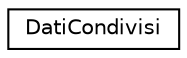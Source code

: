digraph "Graphical Class Hierarchy"
{
 // INTERACTIVE_SVG=YES
  edge [fontname="Helvetica",fontsize="10",labelfontname="Helvetica",labelfontsize="10"];
  node [fontname="Helvetica",fontsize="10",shape=record];
  rankdir="LR";
  Node0 [label="DatiCondivisi",height=0.2,width=0.4,color="black", fillcolor="white", style="filled",URL="$classcampane_1_1_dati_condivisi.html",tooltip="Classe DatiCondivisi, meemorizza e restituisce il numero di rintocchi di ogni campana. "];
}
